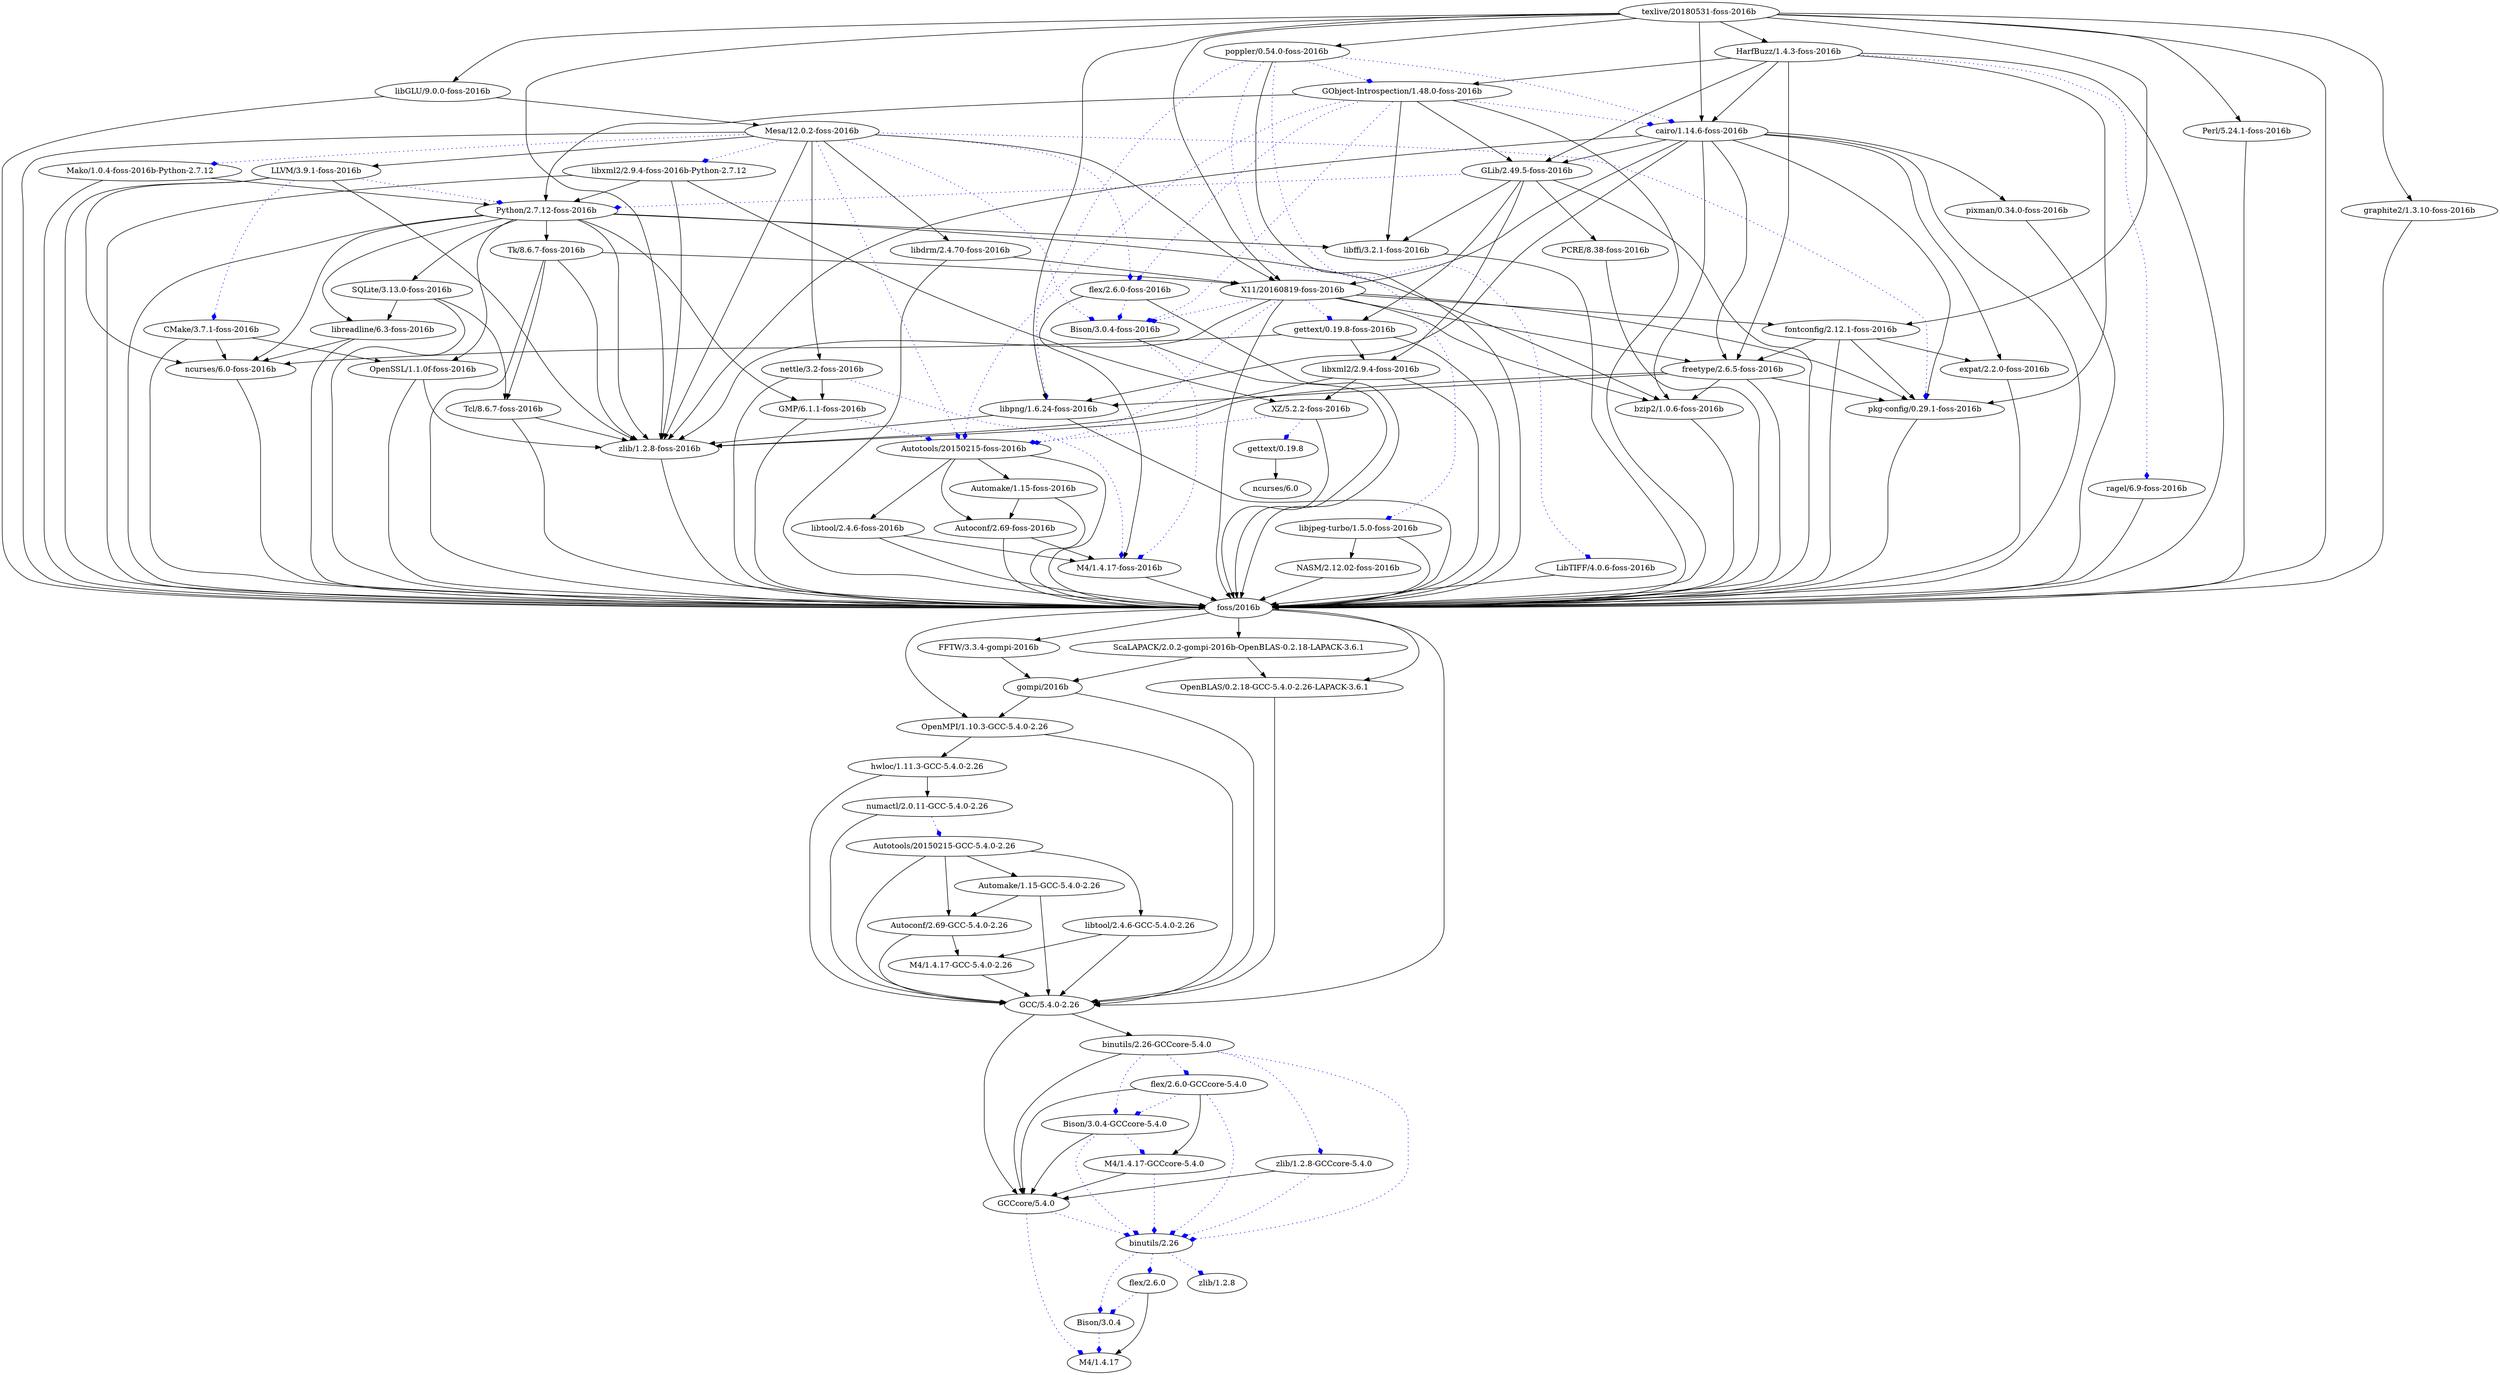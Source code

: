 digraph graphname {
"ncurses/6.0";
"GMP/6.1.1-foss-2016b";
"zlib/1.2.8-GCCcore-5.4.0";
"Automake/1.15-GCC-5.4.0-2.26";
"flex/2.6.0";
"libreadline/6.3-foss-2016b";
"GObject-Introspection/1.48.0-foss-2016b";
"poppler/0.54.0-foss-2016b";
"M4/1.4.17";
"flex/2.6.0-foss-2016b";
"hwloc/1.11.3-GCC-5.4.0-2.26";
"OpenMPI/1.10.3-GCC-5.4.0-2.26";
"pixman/0.34.0-foss-2016b";
"zlib/1.2.8";
"Bison/3.0.4";
"M4/1.4.17-foss-2016b";
"flex/2.6.0-GCCcore-5.4.0";
"FFTW/3.3.4-gompi-2016b";
"Bison/3.0.4-foss-2016b";
"Autoconf/2.69-GCC-5.4.0-2.26";
"XZ/5.2.2-foss-2016b";
"libtool/2.4.6-foss-2016b";
"expat/2.2.0-foss-2016b";
"libGLU/9.0.0-foss-2016b";
"nettle/3.2-foss-2016b";
"freetype/2.6.5-foss-2016b";
"Automake/1.15-foss-2016b";
"Autotools/20150215-foss-2016b";
"PCRE/8.38-foss-2016b";
"gompi/2016b";
"Tk/8.6.7-foss-2016b";
"Autoconf/2.69-foss-2016b";
"numactl/2.0.11-GCC-5.4.0-2.26";
"pkg-config/0.29.1-foss-2016b";
"cairo/1.14.6-foss-2016b";
"GLib/2.49.5-foss-2016b";
"ncurses/6.0-foss-2016b";
"Mako/1.0.4-foss-2016b-Python-2.7.12";
"SQLite/3.13.0-foss-2016b";
"Tcl/8.6.7-foss-2016b";
"M4/1.4.17-GCCcore-5.4.0";
"Bison/3.0.4-GCCcore-5.4.0";
"ScaLAPACK/2.0.2-gompi-2016b-OpenBLAS-0.2.18-LAPACK-3.6.1";
"Perl/5.24.1-foss-2016b";
"ragel/6.9-foss-2016b";
"libxml2/2.9.4-foss-2016b";
"foss/2016b";
"libdrm/2.4.70-foss-2016b";
"Autotools/20150215-GCC-5.4.0-2.26";
"Python/2.7.12-foss-2016b";
"libffi/3.2.1-foss-2016b";
"X11/20160819-foss-2016b";
"NASM/2.12.02-foss-2016b";
"gettext/0.19.8-foss-2016b";
"gettext/0.19.8";
"GCCcore/5.4.0";
"libtool/2.4.6-GCC-5.4.0-2.26";
"LLVM/3.9.1-foss-2016b";
"texlive/20180531-foss-2016b";
"libjpeg-turbo/1.5.0-foss-2016b";
"HarfBuzz/1.4.3-foss-2016b";
"bzip2/1.0.6-foss-2016b";
"libxml2/2.9.4-foss-2016b-Python-2.7.12";
"zlib/1.2.8-foss-2016b";
"fontconfig/2.12.1-foss-2016b";
"OpenSSL/1.1.0f-foss-2016b";
"GCC/5.4.0-2.26";
"graphite2/1.3.10-foss-2016b";
"Mesa/12.0.2-foss-2016b";
"binutils/2.26";
"CMake/3.7.1-foss-2016b";
"libpng/1.6.24-foss-2016b";
"LibTIFF/4.0.6-foss-2016b";
"OpenBLAS/0.2.18-GCC-5.4.0-2.26-LAPACK-3.6.1";
"M4/1.4.17-GCC-5.4.0-2.26";
"binutils/2.26-GCCcore-5.4.0";
"GMP/6.1.1-foss-2016b" -> "Autotools/20150215-foss-2016b"  [color=blue, style=dotted, arrowhead=diamond];
"GMP/6.1.1-foss-2016b" -> "foss/2016b";
"zlib/1.2.8-GCCcore-5.4.0" -> "binutils/2.26"  [color=blue, style=dotted, arrowhead=diamond];
"zlib/1.2.8-GCCcore-5.4.0" -> "GCCcore/5.4.0";
"Automake/1.15-GCC-5.4.0-2.26" -> "Autoconf/2.69-GCC-5.4.0-2.26";
"Automake/1.15-GCC-5.4.0-2.26" -> "GCC/5.4.0-2.26";
"flex/2.6.0" -> "M4/1.4.17";
"flex/2.6.0" -> "Bison/3.0.4"  [color=blue, style=dotted, arrowhead=diamond];
"libreadline/6.3-foss-2016b" -> "ncurses/6.0-foss-2016b";
"libreadline/6.3-foss-2016b" -> "foss/2016b";
"GObject-Introspection/1.48.0-foss-2016b" -> "Python/2.7.12-foss-2016b";
"GObject-Introspection/1.48.0-foss-2016b" -> "GLib/2.49.5-foss-2016b";
"GObject-Introspection/1.48.0-foss-2016b" -> "libffi/3.2.1-foss-2016b";
"GObject-Introspection/1.48.0-foss-2016b" -> "Autotools/20150215-foss-2016b"  [color=blue, style=dotted, arrowhead=diamond];
"GObject-Introspection/1.48.0-foss-2016b" -> "flex/2.6.0-foss-2016b"  [color=blue, style=dotted, arrowhead=diamond];
"GObject-Introspection/1.48.0-foss-2016b" -> "Bison/3.0.4-foss-2016b"  [color=blue, style=dotted, arrowhead=diamond];
"GObject-Introspection/1.48.0-foss-2016b" -> "cairo/1.14.6-foss-2016b"  [color=blue, style=dotted, arrowhead=diamond];
"GObject-Introspection/1.48.0-foss-2016b" -> "foss/2016b";
"poppler/0.54.0-foss-2016b" -> "cairo/1.14.6-foss-2016b"  [color=blue, style=dotted, arrowhead=diamond];
"poppler/0.54.0-foss-2016b" -> "GObject-Introspection/1.48.0-foss-2016b"  [color=blue, style=dotted, arrowhead=diamond];
"poppler/0.54.0-foss-2016b" -> "libjpeg-turbo/1.5.0-foss-2016b"  [color=blue, style=dotted, arrowhead=diamond];
"poppler/0.54.0-foss-2016b" -> "libpng/1.6.24-foss-2016b"  [color=blue, style=dotted, arrowhead=diamond];
"poppler/0.54.0-foss-2016b" -> "LibTIFF/4.0.6-foss-2016b"  [color=blue, style=dotted, arrowhead=diamond];
"poppler/0.54.0-foss-2016b" -> "foss/2016b";
"flex/2.6.0-foss-2016b" -> "M4/1.4.17-foss-2016b";
"flex/2.6.0-foss-2016b" -> "Bison/3.0.4-foss-2016b"  [color=blue, style=dotted, arrowhead=diamond];
"flex/2.6.0-foss-2016b" -> "foss/2016b";
"hwloc/1.11.3-GCC-5.4.0-2.26" -> "numactl/2.0.11-GCC-5.4.0-2.26";
"hwloc/1.11.3-GCC-5.4.0-2.26" -> "GCC/5.4.0-2.26";
"OpenMPI/1.10.3-GCC-5.4.0-2.26" -> "hwloc/1.11.3-GCC-5.4.0-2.26";
"OpenMPI/1.10.3-GCC-5.4.0-2.26" -> "GCC/5.4.0-2.26";
"pixman/0.34.0-foss-2016b" -> "foss/2016b";
"Bison/3.0.4" -> "M4/1.4.17"  [color=blue, style=dotted, arrowhead=diamond];
"M4/1.4.17-foss-2016b" -> "foss/2016b";
"flex/2.6.0-GCCcore-5.4.0" -> "M4/1.4.17-GCCcore-5.4.0";
"flex/2.6.0-GCCcore-5.4.0" -> "Bison/3.0.4-GCCcore-5.4.0"  [color=blue, style=dotted, arrowhead=diamond];
"flex/2.6.0-GCCcore-5.4.0" -> "binutils/2.26"  [color=blue, style=dotted, arrowhead=diamond];
"flex/2.6.0-GCCcore-5.4.0" -> "GCCcore/5.4.0";
"FFTW/3.3.4-gompi-2016b" -> "gompi/2016b";
"Bison/3.0.4-foss-2016b" -> "M4/1.4.17-foss-2016b"  [color=blue, style=dotted, arrowhead=diamond];
"Bison/3.0.4-foss-2016b" -> "foss/2016b";
"Autoconf/2.69-GCC-5.4.0-2.26" -> "M4/1.4.17-GCC-5.4.0-2.26";
"Autoconf/2.69-GCC-5.4.0-2.26" -> "GCC/5.4.0-2.26";
"XZ/5.2.2-foss-2016b" -> "Autotools/20150215-foss-2016b"  [color=blue, style=dotted, arrowhead=diamond];
"XZ/5.2.2-foss-2016b" -> "gettext/0.19.8"  [color=blue, style=dotted, arrowhead=diamond];
"XZ/5.2.2-foss-2016b" -> "foss/2016b";
"libtool/2.4.6-foss-2016b" -> "M4/1.4.17-foss-2016b";
"libtool/2.4.6-foss-2016b" -> "foss/2016b";
"expat/2.2.0-foss-2016b" -> "foss/2016b";
"libGLU/9.0.0-foss-2016b" -> "Mesa/12.0.2-foss-2016b";
"libGLU/9.0.0-foss-2016b" -> "foss/2016b";
"nettle/3.2-foss-2016b" -> "GMP/6.1.1-foss-2016b";
"nettle/3.2-foss-2016b" -> "M4/1.4.17-foss-2016b"  [color=blue, style=dotted, arrowhead=diamond];
"nettle/3.2-foss-2016b" -> "foss/2016b";
"freetype/2.6.5-foss-2016b" -> "libpng/1.6.24-foss-2016b";
"freetype/2.6.5-foss-2016b" -> "bzip2/1.0.6-foss-2016b";
"freetype/2.6.5-foss-2016b" -> "zlib/1.2.8-foss-2016b";
"freetype/2.6.5-foss-2016b" -> "pkg-config/0.29.1-foss-2016b";
"freetype/2.6.5-foss-2016b" -> "foss/2016b";
"Automake/1.15-foss-2016b" -> "Autoconf/2.69-foss-2016b";
"Automake/1.15-foss-2016b" -> "foss/2016b";
"Autotools/20150215-foss-2016b" -> "Autoconf/2.69-foss-2016b";
"Autotools/20150215-foss-2016b" -> "Automake/1.15-foss-2016b";
"Autotools/20150215-foss-2016b" -> "libtool/2.4.6-foss-2016b";
"Autotools/20150215-foss-2016b" -> "foss/2016b";
"PCRE/8.38-foss-2016b" -> "foss/2016b";
"gompi/2016b" -> "GCC/5.4.0-2.26";
"gompi/2016b" -> "OpenMPI/1.10.3-GCC-5.4.0-2.26";
"Tk/8.6.7-foss-2016b" -> "Tcl/8.6.7-foss-2016b";
"Tk/8.6.7-foss-2016b" -> "X11/20160819-foss-2016b";
"Tk/8.6.7-foss-2016b" -> "zlib/1.2.8-foss-2016b";
"Tk/8.6.7-foss-2016b" -> "foss/2016b";
"Autoconf/2.69-foss-2016b" -> "M4/1.4.17-foss-2016b";
"Autoconf/2.69-foss-2016b" -> "foss/2016b";
"numactl/2.0.11-GCC-5.4.0-2.26" -> "Autotools/20150215-GCC-5.4.0-2.26"  [color=blue, style=dotted, arrowhead=diamond];
"numactl/2.0.11-GCC-5.4.0-2.26" -> "GCC/5.4.0-2.26";
"pkg-config/0.29.1-foss-2016b" -> "foss/2016b";
"cairo/1.14.6-foss-2016b" -> "pkg-config/0.29.1-foss-2016b";
"cairo/1.14.6-foss-2016b" -> "bzip2/1.0.6-foss-2016b";
"cairo/1.14.6-foss-2016b" -> "zlib/1.2.8-foss-2016b";
"cairo/1.14.6-foss-2016b" -> "libpng/1.6.24-foss-2016b";
"cairo/1.14.6-foss-2016b" -> "freetype/2.6.5-foss-2016b";
"cairo/1.14.6-foss-2016b" -> "pixman/0.34.0-foss-2016b";
"cairo/1.14.6-foss-2016b" -> "expat/2.2.0-foss-2016b";
"cairo/1.14.6-foss-2016b" -> "GLib/2.49.5-foss-2016b";
"cairo/1.14.6-foss-2016b" -> "X11/20160819-foss-2016b";
"cairo/1.14.6-foss-2016b" -> "foss/2016b";
"GLib/2.49.5-foss-2016b" -> "libffi/3.2.1-foss-2016b";
"GLib/2.49.5-foss-2016b" -> "gettext/0.19.8-foss-2016b";
"GLib/2.49.5-foss-2016b" -> "libxml2/2.9.4-foss-2016b";
"GLib/2.49.5-foss-2016b" -> "PCRE/8.38-foss-2016b";
"GLib/2.49.5-foss-2016b" -> "Python/2.7.12-foss-2016b"  [color=blue, style=dotted, arrowhead=diamond];
"GLib/2.49.5-foss-2016b" -> "foss/2016b";
"ncurses/6.0-foss-2016b" -> "foss/2016b";
"Mako/1.0.4-foss-2016b-Python-2.7.12" -> "Python/2.7.12-foss-2016b";
"Mako/1.0.4-foss-2016b-Python-2.7.12" -> "foss/2016b";
"SQLite/3.13.0-foss-2016b" -> "libreadline/6.3-foss-2016b";
"SQLite/3.13.0-foss-2016b" -> "Tcl/8.6.7-foss-2016b";
"SQLite/3.13.0-foss-2016b" -> "foss/2016b";
"Tcl/8.6.7-foss-2016b" -> "zlib/1.2.8-foss-2016b";
"Tcl/8.6.7-foss-2016b" -> "foss/2016b";
"M4/1.4.17-GCCcore-5.4.0" -> "binutils/2.26"  [color=blue, style=dotted, arrowhead=diamond];
"M4/1.4.17-GCCcore-5.4.0" -> "GCCcore/5.4.0";
"Bison/3.0.4-GCCcore-5.4.0" -> "M4/1.4.17-GCCcore-5.4.0"  [color=blue, style=dotted, arrowhead=diamond];
"Bison/3.0.4-GCCcore-5.4.0" -> "binutils/2.26"  [color=blue, style=dotted, arrowhead=diamond];
"Bison/3.0.4-GCCcore-5.4.0" -> "GCCcore/5.4.0";
"ScaLAPACK/2.0.2-gompi-2016b-OpenBLAS-0.2.18-LAPACK-3.6.1" -> "OpenBLAS/0.2.18-GCC-5.4.0-2.26-LAPACK-3.6.1";
"ScaLAPACK/2.0.2-gompi-2016b-OpenBLAS-0.2.18-LAPACK-3.6.1" -> "gompi/2016b";
"Perl/5.24.1-foss-2016b" -> "foss/2016b";
"ragel/6.9-foss-2016b" -> "foss/2016b";
"libxml2/2.9.4-foss-2016b" -> "zlib/1.2.8-foss-2016b";
"libxml2/2.9.4-foss-2016b" -> "XZ/5.2.2-foss-2016b";
"libxml2/2.9.4-foss-2016b" -> "foss/2016b";
"foss/2016b" -> "GCC/5.4.0-2.26";
"foss/2016b" -> "OpenMPI/1.10.3-GCC-5.4.0-2.26";
"foss/2016b" -> "OpenBLAS/0.2.18-GCC-5.4.0-2.26-LAPACK-3.6.1";
"foss/2016b" -> "FFTW/3.3.4-gompi-2016b";
"foss/2016b" -> "ScaLAPACK/2.0.2-gompi-2016b-OpenBLAS-0.2.18-LAPACK-3.6.1";
"libdrm/2.4.70-foss-2016b" -> "X11/20160819-foss-2016b";
"libdrm/2.4.70-foss-2016b" -> "foss/2016b";
"Autotools/20150215-GCC-5.4.0-2.26" -> "Autoconf/2.69-GCC-5.4.0-2.26";
"Autotools/20150215-GCC-5.4.0-2.26" -> "Automake/1.15-GCC-5.4.0-2.26";
"Autotools/20150215-GCC-5.4.0-2.26" -> "libtool/2.4.6-GCC-5.4.0-2.26";
"Autotools/20150215-GCC-5.4.0-2.26" -> "GCC/5.4.0-2.26";
"Python/2.7.12-foss-2016b" -> "bzip2/1.0.6-foss-2016b";
"Python/2.7.12-foss-2016b" -> "zlib/1.2.8-foss-2016b";
"Python/2.7.12-foss-2016b" -> "libreadline/6.3-foss-2016b";
"Python/2.7.12-foss-2016b" -> "ncurses/6.0-foss-2016b";
"Python/2.7.12-foss-2016b" -> "SQLite/3.13.0-foss-2016b";
"Python/2.7.12-foss-2016b" -> "Tk/8.6.7-foss-2016b";
"Python/2.7.12-foss-2016b" -> "GMP/6.1.1-foss-2016b";
"Python/2.7.12-foss-2016b" -> "libffi/3.2.1-foss-2016b";
"Python/2.7.12-foss-2016b" -> "OpenSSL/1.1.0f-foss-2016b";
"Python/2.7.12-foss-2016b" -> "foss/2016b";
"libffi/3.2.1-foss-2016b" -> "foss/2016b";
"X11/20160819-foss-2016b" -> "freetype/2.6.5-foss-2016b";
"X11/20160819-foss-2016b" -> "fontconfig/2.12.1-foss-2016b";
"X11/20160819-foss-2016b" -> "zlib/1.2.8-foss-2016b";
"X11/20160819-foss-2016b" -> "bzip2/1.0.6-foss-2016b";
"X11/20160819-foss-2016b" -> "pkg-config/0.29.1-foss-2016b";
"X11/20160819-foss-2016b" -> "Autotools/20150215-foss-2016b"  [color=blue, style=dotted, arrowhead=diamond];
"X11/20160819-foss-2016b" -> "Bison/3.0.4-foss-2016b"  [color=blue, style=dotted, arrowhead=diamond];
"X11/20160819-foss-2016b" -> "gettext/0.19.8-foss-2016b"  [color=blue, style=dotted, arrowhead=diamond];
"X11/20160819-foss-2016b" -> "foss/2016b";
"NASM/2.12.02-foss-2016b" -> "foss/2016b";
"gettext/0.19.8-foss-2016b" -> "libxml2/2.9.4-foss-2016b";
"gettext/0.19.8-foss-2016b" -> "ncurses/6.0-foss-2016b";
"gettext/0.19.8-foss-2016b" -> "foss/2016b";
"gettext/0.19.8" -> "ncurses/6.0";
"GCCcore/5.4.0" -> "binutils/2.26"  [color=blue, style=dotted, arrowhead=diamond];
"GCCcore/5.4.0" -> "M4/1.4.17"  [color=blue, style=dotted, arrowhead=diamond];
"libtool/2.4.6-GCC-5.4.0-2.26" -> "M4/1.4.17-GCC-5.4.0-2.26";
"libtool/2.4.6-GCC-5.4.0-2.26" -> "GCC/5.4.0-2.26";
"LLVM/3.9.1-foss-2016b" -> "ncurses/6.0-foss-2016b";
"LLVM/3.9.1-foss-2016b" -> "zlib/1.2.8-foss-2016b";
"LLVM/3.9.1-foss-2016b" -> "CMake/3.7.1-foss-2016b"  [color=blue, style=dotted, arrowhead=diamond];
"LLVM/3.9.1-foss-2016b" -> "Python/2.7.12-foss-2016b"  [color=blue, style=dotted, arrowhead=diamond];
"LLVM/3.9.1-foss-2016b" -> "foss/2016b";
"texlive/20180531-foss-2016b" -> "X11/20160819-foss-2016b";
"texlive/20180531-foss-2016b" -> "libpng/1.6.24-foss-2016b";
"texlive/20180531-foss-2016b" -> "libGLU/9.0.0-foss-2016b";
"texlive/20180531-foss-2016b" -> "Perl/5.24.1-foss-2016b";
"texlive/20180531-foss-2016b" -> "HarfBuzz/1.4.3-foss-2016b";
"texlive/20180531-foss-2016b" -> "poppler/0.54.0-foss-2016b";
"texlive/20180531-foss-2016b" -> "cairo/1.14.6-foss-2016b";
"texlive/20180531-foss-2016b" -> "fontconfig/2.12.1-foss-2016b";
"texlive/20180531-foss-2016b" -> "zlib/1.2.8-foss-2016b";
"texlive/20180531-foss-2016b" -> "graphite2/1.3.10-foss-2016b";
"texlive/20180531-foss-2016b" -> "foss/2016b";
"libjpeg-turbo/1.5.0-foss-2016b" -> "NASM/2.12.02-foss-2016b";
"libjpeg-turbo/1.5.0-foss-2016b" -> "foss/2016b";
"HarfBuzz/1.4.3-foss-2016b" -> "GLib/2.49.5-foss-2016b";
"HarfBuzz/1.4.3-foss-2016b" -> "freetype/2.6.5-foss-2016b";
"HarfBuzz/1.4.3-foss-2016b" -> "pkg-config/0.29.1-foss-2016b";
"HarfBuzz/1.4.3-foss-2016b" -> "GObject-Introspection/1.48.0-foss-2016b";
"HarfBuzz/1.4.3-foss-2016b" -> "cairo/1.14.6-foss-2016b";
"HarfBuzz/1.4.3-foss-2016b" -> "ragel/6.9-foss-2016b"  [color=blue, style=dotted, arrowhead=diamond];
"HarfBuzz/1.4.3-foss-2016b" -> "foss/2016b";
"bzip2/1.0.6-foss-2016b" -> "foss/2016b";
"libxml2/2.9.4-foss-2016b-Python-2.7.12" -> "zlib/1.2.8-foss-2016b";
"libxml2/2.9.4-foss-2016b-Python-2.7.12" -> "XZ/5.2.2-foss-2016b";
"libxml2/2.9.4-foss-2016b-Python-2.7.12" -> "Python/2.7.12-foss-2016b";
"libxml2/2.9.4-foss-2016b-Python-2.7.12" -> "foss/2016b";
"zlib/1.2.8-foss-2016b" -> "foss/2016b";
"fontconfig/2.12.1-foss-2016b" -> "expat/2.2.0-foss-2016b";
"fontconfig/2.12.1-foss-2016b" -> "freetype/2.6.5-foss-2016b";
"fontconfig/2.12.1-foss-2016b" -> "pkg-config/0.29.1-foss-2016b";
"fontconfig/2.12.1-foss-2016b" -> "foss/2016b";
"OpenSSL/1.1.0f-foss-2016b" -> "zlib/1.2.8-foss-2016b";
"OpenSSL/1.1.0f-foss-2016b" -> "foss/2016b";
"GCC/5.4.0-2.26" -> "GCCcore/5.4.0";
"GCC/5.4.0-2.26" -> "binutils/2.26-GCCcore-5.4.0";
"graphite2/1.3.10-foss-2016b" -> "foss/2016b";
"Mesa/12.0.2-foss-2016b" -> "zlib/1.2.8-foss-2016b";
"Mesa/12.0.2-foss-2016b" -> "nettle/3.2-foss-2016b";
"Mesa/12.0.2-foss-2016b" -> "libdrm/2.4.70-foss-2016b";
"Mesa/12.0.2-foss-2016b" -> "LLVM/3.9.1-foss-2016b";
"Mesa/12.0.2-foss-2016b" -> "X11/20160819-foss-2016b";
"Mesa/12.0.2-foss-2016b" -> "flex/2.6.0-foss-2016b"  [color=blue, style=dotted, arrowhead=diamond];
"Mesa/12.0.2-foss-2016b" -> "Bison/3.0.4-foss-2016b"  [color=blue, style=dotted, arrowhead=diamond];
"Mesa/12.0.2-foss-2016b" -> "Autotools/20150215-foss-2016b"  [color=blue, style=dotted, arrowhead=diamond];
"Mesa/12.0.2-foss-2016b" -> "pkg-config/0.29.1-foss-2016b"  [color=blue, style=dotted, arrowhead=diamond];
"Mesa/12.0.2-foss-2016b" -> "Mako/1.0.4-foss-2016b-Python-2.7.12"  [color=blue, style=dotted, arrowhead=diamond];
"Mesa/12.0.2-foss-2016b" -> "libxml2/2.9.4-foss-2016b-Python-2.7.12"  [color=blue, style=dotted, arrowhead=diamond];
"Mesa/12.0.2-foss-2016b" -> "foss/2016b";
"binutils/2.26" -> "flex/2.6.0"  [color=blue, style=dotted, arrowhead=diamond];
"binutils/2.26" -> "Bison/3.0.4"  [color=blue, style=dotted, arrowhead=diamond];
"binutils/2.26" -> "zlib/1.2.8"  [color=blue, style=dotted, arrowhead=diamond];
"CMake/3.7.1-foss-2016b" -> "ncurses/6.0-foss-2016b";
"CMake/3.7.1-foss-2016b" -> "OpenSSL/1.1.0f-foss-2016b";
"CMake/3.7.1-foss-2016b" -> "foss/2016b";
"libpng/1.6.24-foss-2016b" -> "zlib/1.2.8-foss-2016b";
"libpng/1.6.24-foss-2016b" -> "foss/2016b";
"LibTIFF/4.0.6-foss-2016b" -> "foss/2016b";
"OpenBLAS/0.2.18-GCC-5.4.0-2.26-LAPACK-3.6.1" -> "GCC/5.4.0-2.26";
"M4/1.4.17-GCC-5.4.0-2.26" -> "GCC/5.4.0-2.26";
"binutils/2.26-GCCcore-5.4.0" -> "flex/2.6.0-GCCcore-5.4.0"  [color=blue, style=dotted, arrowhead=diamond];
"binutils/2.26-GCCcore-5.4.0" -> "Bison/3.0.4-GCCcore-5.4.0"  [color=blue, style=dotted, arrowhead=diamond];
"binutils/2.26-GCCcore-5.4.0" -> "zlib/1.2.8-GCCcore-5.4.0"  [color=blue, style=dotted, arrowhead=diamond];
"binutils/2.26-GCCcore-5.4.0" -> "binutils/2.26"  [color=blue, style=dotted, arrowhead=diamond];
"binutils/2.26-GCCcore-5.4.0" -> "GCCcore/5.4.0";
}
